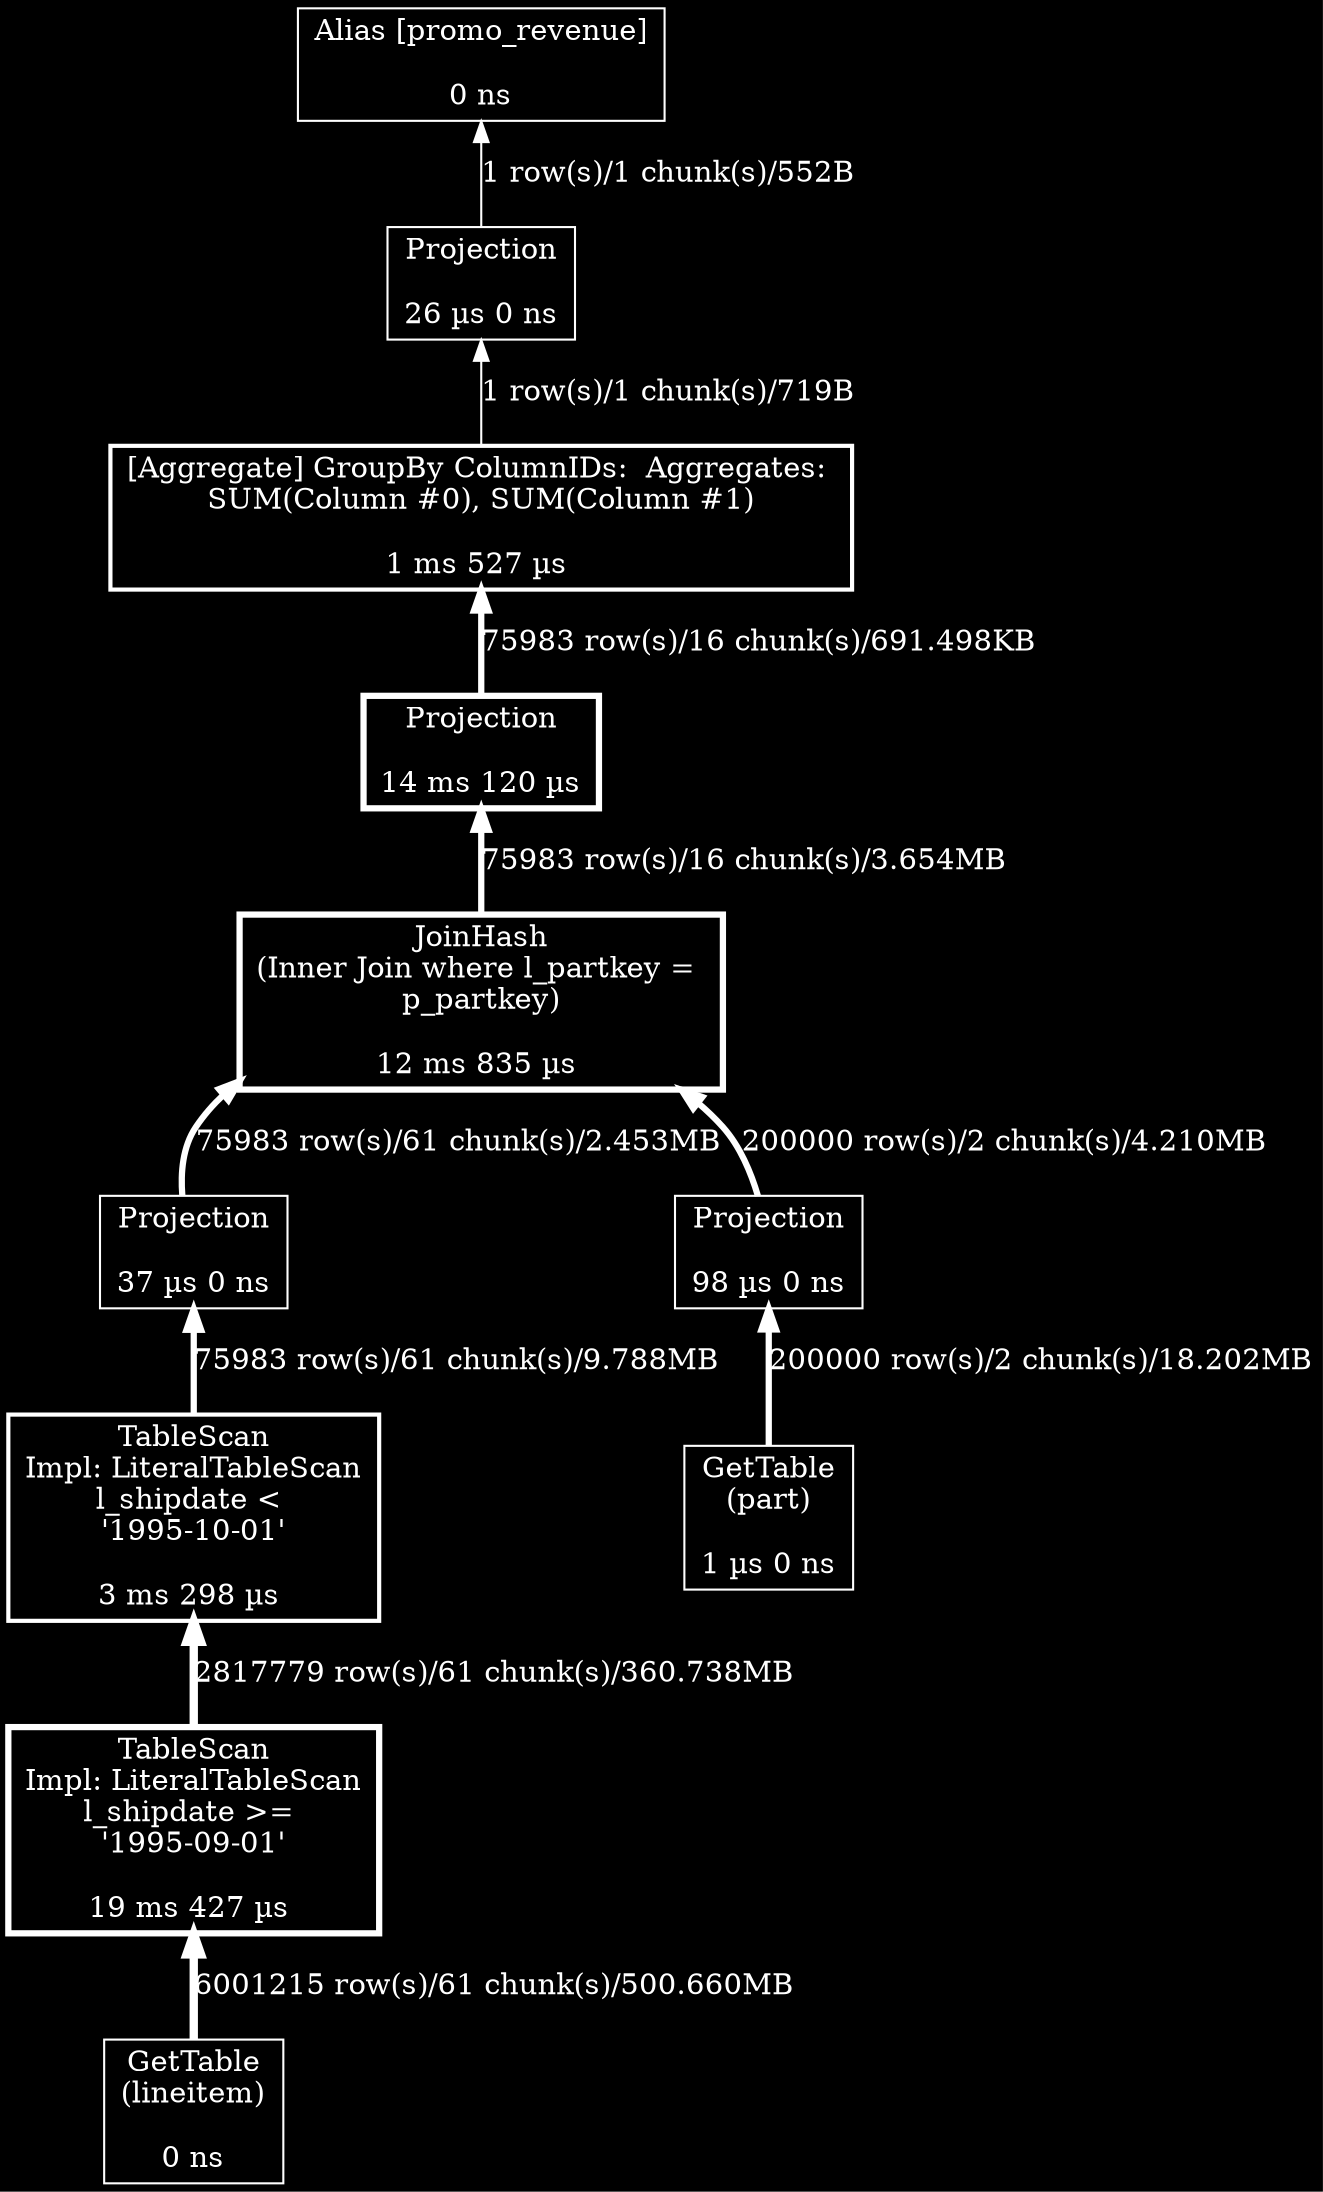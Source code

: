 digraph G {
bgcolor=black;
rankdir=BT;
ratio=compress;
94379035023552 [color=white, fontcolor=white, label="Alias [promo_revenue]

0 ns", penwidth=1, shape=rectangle];
94379035024928 [color=white, fontcolor=white, label="Projection

26 µs 0 ns", penwidth=1, shape=rectangle];
94378868879216 [color=white, fontcolor=white, label="[Aggregate] GroupBy ColumnIDs:  Aggregates: \nSUM(Column #0), SUM(Column #1)

1 ms 527 µs ", penwidth=2, shape=rectangle];
94378063062624 [color=white, fontcolor=white, label="Projection

14 ms 120 µs", penwidth=3, shape=rectangle];
94378080639424 [color=white, fontcolor=white, label="JoinHash
(Inner Join where l_partkey = \np_partkey)

12 ms 835 µs ", penwidth=3, shape=rectangle];
94379035023744 [color=white, fontcolor=white, label="Projection

37 µs 0 ns", penwidth=1, shape=rectangle];
94378868879520 [color=white, fontcolor=white, label="TableScan
Impl: LiteralTableScan
l_shipdate < \n'1995-10-01'

3 ms 298 µs ", penwidth=2, shape=rectangle];
94378872232672 [color=white, fontcolor=white, label="TableScan
Impl: LiteralTableScan
l_shipdate >= \n'1995-09-01'

19 ms 427 µs ", penwidth=3, shape=rectangle];
94378997556944 [color=white, fontcolor=white, label="GetTable
(lineitem)

0 ns", penwidth=1, shape=rectangle];
94378063062784 [color=white, fontcolor=white, label="Projection

98 µs 0 ns", penwidth=1, shape=rectangle];
94378997555728 [color=white, fontcolor=white, label="GetTable
(part)

1 µs 0 ns", penwidth=1, shape=rectangle];
94379035024928->94379035023552  [color=white, dir=forward, fontcolor=white, label="1 row(s)/1 chunk(s)/552B", penwidth=1, style=solid];
94378868879216->94379035024928  [color=white, dir=forward, fontcolor=white, label="1 row(s)/1 chunk(s)/719B", penwidth=1, style=solid];
94378063062624->94378868879216  [color=white, dir=forward, fontcolor=white, label="75983 row(s)/16 chunk(s)/691.498KB", penwidth=3, style=solid];
94378080639424->94378063062624  [color=white, dir=forward, fontcolor=white, label="75983 row(s)/16 chunk(s)/3.654MB", penwidth=3, style=solid];
94379035023744->94378080639424  [color=white, dir=forward, fontcolor=white, label="75983 row(s)/61 chunk(s)/2.453MB", penwidth=3, style=solid];
94378868879520->94379035023744  [color=white, dir=forward, fontcolor=white, label="75983 row(s)/61 chunk(s)/9.788MB", penwidth=3, style=solid];
94378872232672->94378868879520  [color=white, dir=forward, fontcolor=white, label="2817779 row(s)/61 chunk(s)/360.738MB", penwidth=4, style=solid];
94378997556944->94378872232672  [color=white, dir=forward, fontcolor=white, label="6001215 row(s)/61 chunk(s)/500.660MB", penwidth=4, style=solid];
94378063062784->94378080639424  [color=white, dir=forward, fontcolor=white, label="200000 row(s)/2 chunk(s)/4.210MB", penwidth=3, style=solid];
94378997555728->94378063062784  [color=white, dir=forward, fontcolor=white, label="200000 row(s)/2 chunk(s)/18.202MB", penwidth=3, style=solid];
}
